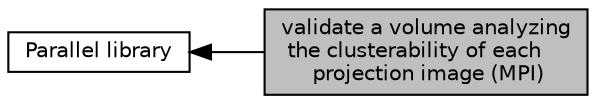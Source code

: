 digraph "validate a volume analyzing the clusterability of each projection image (MPI)"
{
  edge [fontname="Helvetica",fontsize="10",labelfontname="Helvetica",labelfontsize="10"];
  node [fontname="Helvetica",fontsize="10",shape=record];
  rankdir=LR;
  Node1 [label="Parallel library",height=0.2,width=0.4,color="black", fillcolor="white", style="filled",URL="$group__ParallelLibrary.html"];
  Node0 [label="validate a volume analyzing\l the clusterability of each\l projection image (MPI)",height=0.2,width=0.4,color="black", fillcolor="grey75", style="filled", fontcolor="black"];
  Node1->Node0 [shape=plaintext, dir="back", style="solid"];
}
